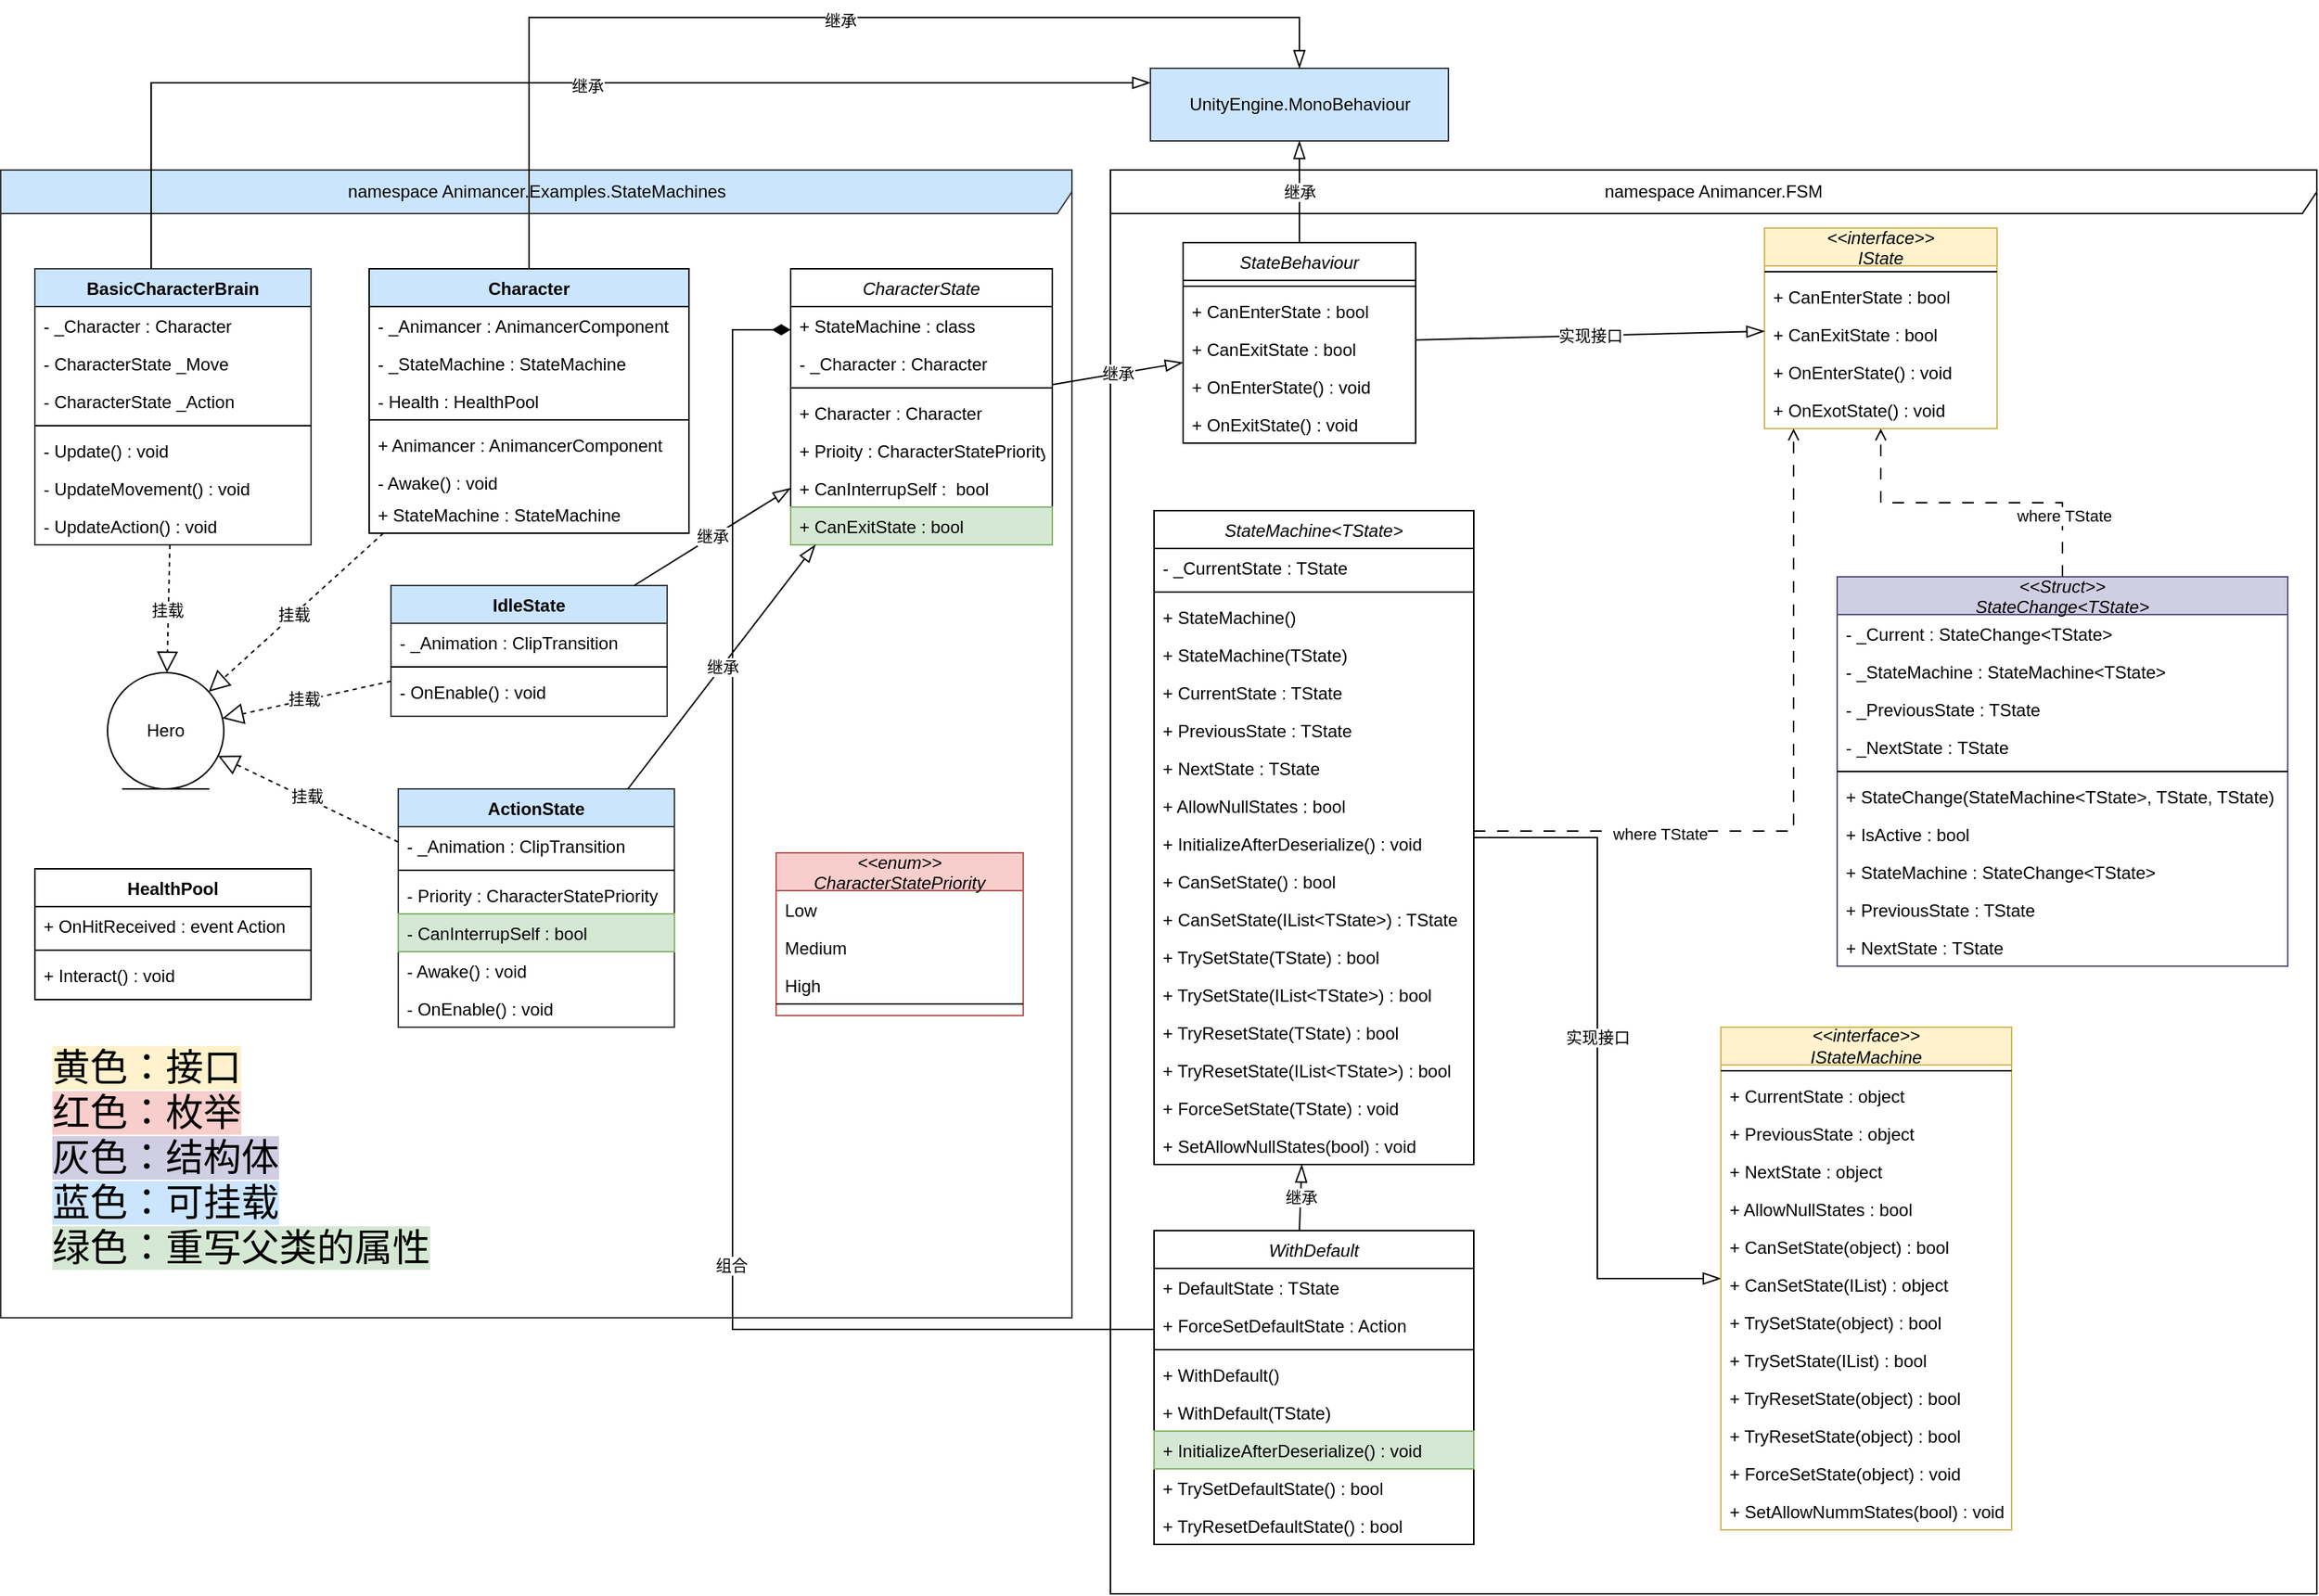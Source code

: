 <mxfile version="24.6.4" type="device">
  <diagram id="C5RBs43oDa-KdzZeNtuy" name="Page-1">
    <mxGraphModel dx="3645" dy="3005" grid="1" gridSize="10" guides="1" tooltips="1" connect="1" arrows="1" fold="1" page="1" pageScale="1" pageWidth="827" pageHeight="1169" math="0" shadow="0">
      <root>
        <mxCell id="WIyWlLk6GJQsqaUBKTNV-0" />
        <mxCell id="WIyWlLk6GJQsqaUBKTNV-1" parent="WIyWlLk6GJQsqaUBKTNV-0" />
        <mxCell id="zkfFHV4jXpPFQw0GAbJ--0" value="StateBehaviour" style="swimlane;fontStyle=2;align=center;verticalAlign=top;childLayout=stackLayout;horizontal=1;startSize=26;horizontalStack=0;resizeParent=1;resizeLast=0;collapsible=1;marginBottom=0;rounded=0;shadow=0;strokeWidth=1;" parent="WIyWlLk6GJQsqaUBKTNV-1" vertex="1">
          <mxGeometry x="60" y="-50" width="160" height="138" as="geometry">
            <mxRectangle x="220" y="120" width="160" height="26" as="alternateBounds" />
          </mxGeometry>
        </mxCell>
        <mxCell id="zkfFHV4jXpPFQw0GAbJ--4" value="" style="line;html=1;strokeWidth=1;align=left;verticalAlign=middle;spacingTop=-1;spacingLeft=3;spacingRight=3;rotatable=0;labelPosition=right;points=[];portConstraint=eastwest;" parent="zkfFHV4jXpPFQw0GAbJ--0" vertex="1">
          <mxGeometry y="26" width="160" height="8" as="geometry" />
        </mxCell>
        <mxCell id="zkfFHV4jXpPFQw0GAbJ--1" value="+ CanEnterState : bool" style="text;align=left;verticalAlign=top;spacingLeft=4;spacingRight=4;overflow=hidden;rotatable=0;points=[[0,0.5],[1,0.5]];portConstraint=eastwest;" parent="zkfFHV4jXpPFQw0GAbJ--0" vertex="1">
          <mxGeometry y="34" width="160" height="26" as="geometry" />
        </mxCell>
        <mxCell id="zkfFHV4jXpPFQw0GAbJ--2" value="+ CanExitState : bool" style="text;align=left;verticalAlign=top;spacingLeft=4;spacingRight=4;overflow=hidden;rotatable=0;points=[[0,0.5],[1,0.5]];portConstraint=eastwest;rounded=0;shadow=0;html=0;" parent="zkfFHV4jXpPFQw0GAbJ--0" vertex="1">
          <mxGeometry y="60" width="160" height="26" as="geometry" />
        </mxCell>
        <mxCell id="zkfFHV4jXpPFQw0GAbJ--5" value="+ OnEnterState() : void" style="text;align=left;verticalAlign=top;spacingLeft=4;spacingRight=4;overflow=hidden;rotatable=0;points=[[0,0.5],[1,0.5]];portConstraint=eastwest;" parent="zkfFHV4jXpPFQw0GAbJ--0" vertex="1">
          <mxGeometry y="86" width="160" height="26" as="geometry" />
        </mxCell>
        <mxCell id="s2X0ivsL2svDnWsdEjcb-72" value="+ OnExitState() : void" style="text;align=left;verticalAlign=top;spacingLeft=4;spacingRight=4;overflow=hidden;rotatable=0;points=[[0,0.5],[1,0.5]];portConstraint=eastwest;" parent="zkfFHV4jXpPFQw0GAbJ--0" vertex="1">
          <mxGeometry y="112" width="160" height="26" as="geometry" />
        </mxCell>
        <mxCell id="s2X0ivsL2svDnWsdEjcb-19" value="UnityEngine.&lt;span style=&quot;background-color: initial;&quot;&gt;MonoBehaviour&lt;/span&gt;" style="html=1;whiteSpace=wrap;fillColor=#cce5ff;strokeColor=#36393d;" parent="WIyWlLk6GJQsqaUBKTNV-1" vertex="1">
          <mxGeometry x="37.5" y="-170" width="205" height="50" as="geometry" />
        </mxCell>
        <mxCell id="s2X0ivsL2svDnWsdEjcb-48" value="&lt;&lt;interface&gt;&gt;&#xa;IState" style="swimlane;fontStyle=2;align=center;verticalAlign=middle;childLayout=stackLayout;horizontal=1;startSize=26;horizontalStack=0;resizeParent=1;resizeLast=0;collapsible=1;marginBottom=0;rounded=0;shadow=0;strokeWidth=1;fillColor=#fff2cc;strokeColor=#d6b656;fontSize=12;" parent="WIyWlLk6GJQsqaUBKTNV-1" vertex="1">
          <mxGeometry x="460" y="-60" width="160" height="138" as="geometry">
            <mxRectangle x="220" y="120" width="160" height="26" as="alternateBounds" />
          </mxGeometry>
        </mxCell>
        <mxCell id="s2X0ivsL2svDnWsdEjcb-52" value="" style="line;html=1;strokeWidth=1;align=left;verticalAlign=middle;spacingTop=-1;spacingLeft=3;spacingRight=3;rotatable=0;labelPosition=right;points=[];portConstraint=eastwest;" parent="s2X0ivsL2svDnWsdEjcb-48" vertex="1">
          <mxGeometry y="26" width="160" height="8" as="geometry" />
        </mxCell>
        <mxCell id="s2X0ivsL2svDnWsdEjcb-49" value="+ CanEnterState : bool" style="text;align=left;verticalAlign=top;spacingLeft=4;spacingRight=4;overflow=hidden;rotatable=0;points=[[0,0.5],[1,0.5]];portConstraint=eastwest;" parent="s2X0ivsL2svDnWsdEjcb-48" vertex="1">
          <mxGeometry y="34" width="160" height="26" as="geometry" />
        </mxCell>
        <mxCell id="s2X0ivsL2svDnWsdEjcb-50" value="+ CanExitState : bool" style="text;align=left;verticalAlign=top;spacingLeft=4;spacingRight=4;overflow=hidden;rotatable=0;points=[[0,0.5],[1,0.5]];portConstraint=eastwest;rounded=0;shadow=0;html=0;" parent="s2X0ivsL2svDnWsdEjcb-48" vertex="1">
          <mxGeometry y="60" width="160" height="26" as="geometry" />
        </mxCell>
        <mxCell id="s2X0ivsL2svDnWsdEjcb-53" value="+ OnEnterState() : void" style="text;align=left;verticalAlign=top;spacingLeft=4;spacingRight=4;overflow=hidden;rotatable=0;points=[[0,0.5],[1,0.5]];portConstraint=eastwest;" parent="s2X0ivsL2svDnWsdEjcb-48" vertex="1">
          <mxGeometry y="86" width="160" height="26" as="geometry" />
        </mxCell>
        <mxCell id="s2X0ivsL2svDnWsdEjcb-54" value="+ OnExotState() : void" style="text;align=left;verticalAlign=top;spacingLeft=4;spacingRight=4;overflow=hidden;rotatable=0;points=[[0,0.5],[1,0.5]];portConstraint=eastwest;" parent="s2X0ivsL2svDnWsdEjcb-48" vertex="1">
          <mxGeometry y="112" width="160" height="26" as="geometry" />
        </mxCell>
        <mxCell id="s2X0ivsL2svDnWsdEjcb-55" value="CharacterState" style="swimlane;fontStyle=2;align=center;verticalAlign=top;childLayout=stackLayout;horizontal=1;startSize=26;horizontalStack=0;resizeParent=1;resizeLast=0;collapsible=1;marginBottom=0;rounded=0;shadow=0;strokeWidth=1;" parent="WIyWlLk6GJQsqaUBKTNV-1" vertex="1">
          <mxGeometry x="-210" y="-32" width="180" height="190" as="geometry">
            <mxRectangle x="220" y="120" width="160" height="26" as="alternateBounds" />
          </mxGeometry>
        </mxCell>
        <mxCell id="s2X0ivsL2svDnWsdEjcb-56" value="+ StateMachine : class" style="text;align=left;verticalAlign=top;spacingLeft=4;spacingRight=4;overflow=hidden;rotatable=0;points=[[0,0.5],[1,0.5]];portConstraint=eastwest;" parent="s2X0ivsL2svDnWsdEjcb-55" vertex="1">
          <mxGeometry y="26" width="180" height="26" as="geometry" />
        </mxCell>
        <mxCell id="s2X0ivsL2svDnWsdEjcb-57" value="- _Character : Character" style="text;align=left;verticalAlign=top;spacingLeft=4;spacingRight=4;overflow=hidden;rotatable=0;points=[[0,0.5],[1,0.5]];portConstraint=eastwest;rounded=0;shadow=0;html=0;" parent="s2X0ivsL2svDnWsdEjcb-55" vertex="1">
          <mxGeometry y="52" width="180" height="26" as="geometry" />
        </mxCell>
        <mxCell id="s2X0ivsL2svDnWsdEjcb-58" value="" style="line;html=1;strokeWidth=1;align=left;verticalAlign=middle;spacingTop=-1;spacingLeft=3;spacingRight=3;rotatable=0;labelPosition=right;points=[];portConstraint=eastwest;" parent="s2X0ivsL2svDnWsdEjcb-55" vertex="1">
          <mxGeometry y="78" width="180" height="8" as="geometry" />
        </mxCell>
        <mxCell id="s2X0ivsL2svDnWsdEjcb-254" value="+ Character : Character" style="text;align=left;verticalAlign=top;spacingLeft=4;spacingRight=4;overflow=hidden;rotatable=0;points=[[0,0.5],[1,0.5]];portConstraint=eastwest;rounded=0;shadow=0;html=0;" parent="s2X0ivsL2svDnWsdEjcb-55" vertex="1">
          <mxGeometry y="86" width="180" height="26" as="geometry" />
        </mxCell>
        <mxCell id="s2X0ivsL2svDnWsdEjcb-80" value="+ Prioity : CharacterStatePriority" style="text;align=left;verticalAlign=top;spacingLeft=4;spacingRight=4;overflow=hidden;rotatable=0;points=[[0,0.5],[1,0.5]];portConstraint=eastwest;rounded=0;shadow=0;html=0;" parent="s2X0ivsL2svDnWsdEjcb-55" vertex="1">
          <mxGeometry y="112" width="180" height="26" as="geometry" />
        </mxCell>
        <mxCell id="s2X0ivsL2svDnWsdEjcb-81" value="+ CanInterrupSelf :  bool" style="text;align=left;verticalAlign=top;spacingLeft=4;spacingRight=4;overflow=hidden;rotatable=0;points=[[0,0.5],[1,0.5]];portConstraint=eastwest;rounded=0;shadow=0;html=0;" parent="s2X0ivsL2svDnWsdEjcb-55" vertex="1">
          <mxGeometry y="138" width="180" height="26" as="geometry" />
        </mxCell>
        <mxCell id="s2X0ivsL2svDnWsdEjcb-59" value="+ CanExitState : bool" style="text;align=left;verticalAlign=top;spacingLeft=4;spacingRight=4;overflow=hidden;rotatable=0;points=[[0,0.5],[1,0.5]];portConstraint=eastwest;fillColor=#d5e8d4;strokeColor=#82b366;" parent="s2X0ivsL2svDnWsdEjcb-55" vertex="1">
          <mxGeometry y="164" width="180" height="26" as="geometry" />
        </mxCell>
        <mxCell id="s2X0ivsL2svDnWsdEjcb-144" style="edgeStyle=orthogonalEdgeStyle;rounded=0;orthogonalLoop=1;jettySize=auto;html=1;endArrow=diamondThin;endFill=1;endSize=10;" parent="WIyWlLk6GJQsqaUBKTNV-1" source="s2X0ivsL2svDnWsdEjcb-192" target="s2X0ivsL2svDnWsdEjcb-56" edge="1">
          <mxGeometry relative="1" as="geometry">
            <mxPoint x="-230.0" y="200" as="sourcePoint" />
            <Array as="points">
              <mxPoint x="-250" y="698" />
              <mxPoint x="-250" y="10" />
            </Array>
          </mxGeometry>
        </mxCell>
        <mxCell id="s2X0ivsL2svDnWsdEjcb-145" value="组合" style="edgeLabel;html=1;align=center;verticalAlign=middle;resizable=0;points=[];" parent="s2X0ivsL2svDnWsdEjcb-144" vertex="1" connectable="0">
          <mxGeometry x="-0.344" y="1" relative="1" as="geometry">
            <mxPoint as="offset" />
          </mxGeometry>
        </mxCell>
        <mxCell id="s2X0ivsL2svDnWsdEjcb-71" value="namespace Animancer.FSM" style="shape=umlFrame;whiteSpace=wrap;html=1;pointerEvents=0;width=830;height=30;movable=1;resizable=1;rotatable=1;deletable=1;editable=1;locked=0;connectable=1;" parent="WIyWlLk6GJQsqaUBKTNV-1" vertex="1">
          <mxGeometry x="10" y="-100" width="830" height="980" as="geometry" />
        </mxCell>
        <mxCell id="s2X0ivsL2svDnWsdEjcb-82" value="&lt;&lt;enum&gt;&gt;&#xa;CharacterStatePriority" style="swimlane;fontStyle=2;align=center;verticalAlign=middle;childLayout=stackLayout;horizontal=1;startSize=26;horizontalStack=0;resizeParent=1;resizeLast=0;collapsible=1;marginBottom=0;rounded=0;shadow=0;strokeWidth=1;fillColor=#f8cecc;strokeColor=#b85450;" parent="WIyWlLk6GJQsqaUBKTNV-1" vertex="1">
          <mxGeometry x="-220" y="370" width="170" height="112" as="geometry">
            <mxRectangle x="220" y="120" width="160" height="26" as="alternateBounds" />
          </mxGeometry>
        </mxCell>
        <mxCell id="s2X0ivsL2svDnWsdEjcb-83" value="Low" style="text;align=left;verticalAlign=top;spacingLeft=4;spacingRight=4;overflow=hidden;rotatable=0;points=[[0,0.5],[1,0.5]];portConstraint=eastwest;" parent="s2X0ivsL2svDnWsdEjcb-82" vertex="1">
          <mxGeometry y="26" width="170" height="26" as="geometry" />
        </mxCell>
        <mxCell id="s2X0ivsL2svDnWsdEjcb-84" value="Medium" style="text;align=left;verticalAlign=top;spacingLeft=4;spacingRight=4;overflow=hidden;rotatable=0;points=[[0,0.5],[1,0.5]];portConstraint=eastwest;rounded=0;shadow=0;html=0;" parent="s2X0ivsL2svDnWsdEjcb-82" vertex="1">
          <mxGeometry y="52" width="170" height="26" as="geometry" />
        </mxCell>
        <mxCell id="s2X0ivsL2svDnWsdEjcb-89" value="High" style="text;align=left;verticalAlign=top;spacingLeft=4;spacingRight=4;overflow=hidden;rotatable=0;points=[[0,0.5],[1,0.5]];portConstraint=eastwest;rounded=0;shadow=0;html=0;" parent="s2X0ivsL2svDnWsdEjcb-82" vertex="1">
          <mxGeometry y="78" width="170" height="22" as="geometry" />
        </mxCell>
        <mxCell id="s2X0ivsL2svDnWsdEjcb-85" value="" style="line;html=1;strokeWidth=1;align=left;verticalAlign=middle;spacingTop=-1;spacingLeft=3;spacingRight=3;rotatable=0;labelPosition=right;points=[];portConstraint=eastwest;" parent="s2X0ivsL2svDnWsdEjcb-82" vertex="1">
          <mxGeometry y="100" width="170" height="8" as="geometry" />
        </mxCell>
        <mxCell id="s2X0ivsL2svDnWsdEjcb-88" value="namespace Animancer.Examples.StateMachines" style="shape=umlFrame;whiteSpace=wrap;html=1;pointerEvents=0;width=737;height=30;fillColor=#cce5ff;strokeColor=#36393d;" parent="WIyWlLk6GJQsqaUBKTNV-1" vertex="1">
          <mxGeometry x="-753.5" y="-100" width="737" height="790" as="geometry" />
        </mxCell>
        <mxCell id="s2X0ivsL2svDnWsdEjcb-139" style="edgeStyle=orthogonalEdgeStyle;rounded=0;orthogonalLoop=1;jettySize=auto;html=1;endArrow=blockThin;endFill=0;endSize=10;" parent="WIyWlLk6GJQsqaUBKTNV-1" source="s2X0ivsL2svDnWsdEjcb-98" target="s2X0ivsL2svDnWsdEjcb-133" edge="1">
          <mxGeometry relative="1" as="geometry" />
        </mxCell>
        <mxCell id="s2X0ivsL2svDnWsdEjcb-158" value="实现接口" style="edgeLabel;html=1;align=center;verticalAlign=middle;resizable=0;points=[];" parent="s2X0ivsL2svDnWsdEjcb-139" vertex="1" connectable="0">
          <mxGeometry x="-0.062" relative="1" as="geometry">
            <mxPoint as="offset" />
          </mxGeometry>
        </mxCell>
        <mxCell id="s2X0ivsL2svDnWsdEjcb-140" style="edgeStyle=orthogonalEdgeStyle;rounded=0;orthogonalLoop=1;jettySize=auto;html=1;endArrow=open;endFill=0;dashed=1;dashPattern=8 8;" parent="WIyWlLk6GJQsqaUBKTNV-1" source="s2X0ivsL2svDnWsdEjcb-98" target="s2X0ivsL2svDnWsdEjcb-48" edge="1">
          <mxGeometry relative="1" as="geometry">
            <Array as="points">
              <mxPoint x="480" y="355" />
            </Array>
          </mxGeometry>
        </mxCell>
        <mxCell id="s2X0ivsL2svDnWsdEjcb-279" value="where TState" style="edgeLabel;html=1;align=center;verticalAlign=middle;resizable=0;points=[];" parent="s2X0ivsL2svDnWsdEjcb-140" vertex="1" connectable="0">
          <mxGeometry x="-0.485" y="-2" relative="1" as="geometry">
            <mxPoint as="offset" />
          </mxGeometry>
        </mxCell>
        <mxCell id="s2X0ivsL2svDnWsdEjcb-98" value="StateMachine&lt;TState&gt;" style="swimlane;fontStyle=2;align=center;verticalAlign=top;childLayout=stackLayout;horizontal=1;startSize=26;horizontalStack=0;resizeParent=1;resizeLast=0;collapsible=1;marginBottom=0;rounded=0;shadow=0;strokeWidth=1;" parent="WIyWlLk6GJQsqaUBKTNV-1" vertex="1">
          <mxGeometry x="40" y="134.5" width="220" height="450" as="geometry">
            <mxRectangle x="220" y="120" width="160" height="26" as="alternateBounds" />
          </mxGeometry>
        </mxCell>
        <mxCell id="s2X0ivsL2svDnWsdEjcb-99" value="- _CurrentState : TState" style="text;align=left;verticalAlign=top;spacingLeft=4;spacingRight=4;overflow=hidden;rotatable=0;points=[[0,0.5],[1,0.5]];portConstraint=eastwest;" parent="s2X0ivsL2svDnWsdEjcb-98" vertex="1">
          <mxGeometry y="26" width="220" height="26" as="geometry" />
        </mxCell>
        <mxCell id="s2X0ivsL2svDnWsdEjcb-101" value="" style="line;html=1;strokeWidth=1;align=left;verticalAlign=middle;spacingTop=-1;spacingLeft=3;spacingRight=3;rotatable=0;labelPosition=right;points=[];portConstraint=eastwest;" parent="s2X0ivsL2svDnWsdEjcb-98" vertex="1">
          <mxGeometry y="52" width="220" height="8" as="geometry" />
        </mxCell>
        <mxCell id="s2X0ivsL2svDnWsdEjcb-260" value="+ StateMachine()" style="text;align=left;verticalAlign=top;spacingLeft=4;spacingRight=4;overflow=hidden;rotatable=0;points=[[0,0.5],[1,0.5]];portConstraint=eastwest;" parent="s2X0ivsL2svDnWsdEjcb-98" vertex="1">
          <mxGeometry y="60" width="220" height="26" as="geometry" />
        </mxCell>
        <mxCell id="s2X0ivsL2svDnWsdEjcb-261" value="+ StateMachine(TState)" style="text;align=left;verticalAlign=top;spacingLeft=4;spacingRight=4;overflow=hidden;rotatable=0;points=[[0,0.5],[1,0.5]];portConstraint=eastwest;" parent="s2X0ivsL2svDnWsdEjcb-98" vertex="1">
          <mxGeometry y="86" width="220" height="26" as="geometry" />
        </mxCell>
        <mxCell id="s2X0ivsL2svDnWsdEjcb-258" value="+ CurrentState : TState" style="text;align=left;verticalAlign=top;spacingLeft=4;spacingRight=4;overflow=hidden;rotatable=0;points=[[0,0.5],[1,0.5]];portConstraint=eastwest;" parent="s2X0ivsL2svDnWsdEjcb-98" vertex="1">
          <mxGeometry y="112" width="220" height="26" as="geometry" />
        </mxCell>
        <mxCell id="s2X0ivsL2svDnWsdEjcb-259" value="+ PreviousState : TState" style="text;align=left;verticalAlign=top;spacingLeft=4;spacingRight=4;overflow=hidden;rotatable=0;points=[[0,0.5],[1,0.5]];portConstraint=eastwest;rounded=0;shadow=0;html=0;" parent="s2X0ivsL2svDnWsdEjcb-98" vertex="1">
          <mxGeometry y="138" width="220" height="26" as="geometry" />
        </mxCell>
        <mxCell id="s2X0ivsL2svDnWsdEjcb-102" value="+ NextState : TState" style="text;align=left;verticalAlign=top;spacingLeft=4;spacingRight=4;overflow=hidden;rotatable=0;points=[[0,0.5],[1,0.5]];portConstraint=eastwest;" parent="s2X0ivsL2svDnWsdEjcb-98" vertex="1">
          <mxGeometry y="164" width="220" height="26" as="geometry" />
        </mxCell>
        <mxCell id="s2X0ivsL2svDnWsdEjcb-128" value="+ AllowNullStates : bool" style="text;align=left;verticalAlign=top;spacingLeft=4;spacingRight=4;overflow=hidden;rotatable=0;points=[[0,0.5],[1,0.5]];portConstraint=eastwest;" parent="s2X0ivsL2svDnWsdEjcb-98" vertex="1">
          <mxGeometry y="190" width="220" height="26" as="geometry" />
        </mxCell>
        <mxCell id="s2X0ivsL2svDnWsdEjcb-110" value="+ InitializeAfterDeserialize() : void" style="text;align=left;verticalAlign=top;spacingLeft=4;spacingRight=4;overflow=hidden;rotatable=0;points=[[0,0.5],[1,0.5]];portConstraint=eastwest;rounded=0;shadow=0;html=0;" parent="s2X0ivsL2svDnWsdEjcb-98" vertex="1">
          <mxGeometry y="216" width="220" height="26" as="geometry" />
        </mxCell>
        <mxCell id="s2X0ivsL2svDnWsdEjcb-111" value="+ CanSetState() : bool" style="text;align=left;verticalAlign=top;spacingLeft=4;spacingRight=4;overflow=hidden;rotatable=0;points=[[0,0.5],[1,0.5]];portConstraint=eastwest;rounded=0;shadow=0;html=0;" parent="s2X0ivsL2svDnWsdEjcb-98" vertex="1">
          <mxGeometry y="242" width="220" height="26" as="geometry" />
        </mxCell>
        <mxCell id="s2X0ivsL2svDnWsdEjcb-112" value="+ CanSetState(IList&lt;TState&gt;) : TState" style="text;align=left;verticalAlign=top;spacingLeft=4;spacingRight=4;overflow=hidden;rotatable=0;points=[[0,0.5],[1,0.5]];portConstraint=eastwest;rounded=0;shadow=0;html=0;" parent="s2X0ivsL2svDnWsdEjcb-98" vertex="1">
          <mxGeometry y="268" width="220" height="26" as="geometry" />
        </mxCell>
        <mxCell id="s2X0ivsL2svDnWsdEjcb-113" value="+ TrySetState(TState) : bool" style="text;align=left;verticalAlign=top;spacingLeft=4;spacingRight=4;overflow=hidden;rotatable=0;points=[[0,0.5],[1,0.5]];portConstraint=eastwest;rounded=0;shadow=0;html=0;" parent="s2X0ivsL2svDnWsdEjcb-98" vertex="1">
          <mxGeometry y="294" width="220" height="26" as="geometry" />
        </mxCell>
        <mxCell id="s2X0ivsL2svDnWsdEjcb-114" value="+ TrySetState(IList&lt;TState&gt;) : bool" style="text;align=left;verticalAlign=top;spacingLeft=4;spacingRight=4;overflow=hidden;rotatable=0;points=[[0,0.5],[1,0.5]];portConstraint=eastwest;rounded=0;shadow=0;html=0;" parent="s2X0ivsL2svDnWsdEjcb-98" vertex="1">
          <mxGeometry y="320" width="220" height="26" as="geometry" />
        </mxCell>
        <mxCell id="s2X0ivsL2svDnWsdEjcb-126" value="+ TryResetState(TState) : bool" style="text;align=left;verticalAlign=top;spacingLeft=4;spacingRight=4;overflow=hidden;rotatable=0;points=[[0,0.5],[1,0.5]];portConstraint=eastwest;rounded=0;shadow=0;html=0;" parent="s2X0ivsL2svDnWsdEjcb-98" vertex="1">
          <mxGeometry y="346" width="220" height="26" as="geometry" />
        </mxCell>
        <mxCell id="s2X0ivsL2svDnWsdEjcb-125" value="+ TryResetState(IList&lt;TState&gt;) : bool" style="text;align=left;verticalAlign=top;spacingLeft=4;spacingRight=4;overflow=hidden;rotatable=0;points=[[0,0.5],[1,0.5]];portConstraint=eastwest;rounded=0;shadow=0;html=0;" parent="s2X0ivsL2svDnWsdEjcb-98" vertex="1">
          <mxGeometry y="372" width="220" height="26" as="geometry" />
        </mxCell>
        <mxCell id="s2X0ivsL2svDnWsdEjcb-127" value="+ ForceSetState(TState) : void" style="text;align=left;verticalAlign=top;spacingLeft=4;spacingRight=4;overflow=hidden;rotatable=0;points=[[0,0.5],[1,0.5]];portConstraint=eastwest;rounded=0;shadow=0;html=0;" parent="s2X0ivsL2svDnWsdEjcb-98" vertex="1">
          <mxGeometry y="398" width="220" height="26" as="geometry" />
        </mxCell>
        <mxCell id="s2X0ivsL2svDnWsdEjcb-129" value="+ SetAllowNullStates(bool) : void" style="text;align=left;verticalAlign=top;spacingLeft=4;spacingRight=4;overflow=hidden;rotatable=0;points=[[0,0.5],[1,0.5]];portConstraint=eastwest;" parent="s2X0ivsL2svDnWsdEjcb-98" vertex="1">
          <mxGeometry y="424" width="220" height="26" as="geometry" />
        </mxCell>
        <mxCell id="s2X0ivsL2svDnWsdEjcb-163" style="edgeStyle=orthogonalEdgeStyle;rounded=0;orthogonalLoop=1;jettySize=auto;html=1;endArrow=open;endFill=0;dashed=1;dashPattern=8 8;" parent="WIyWlLk6GJQsqaUBKTNV-1" source="s2X0ivsL2svDnWsdEjcb-104" target="s2X0ivsL2svDnWsdEjcb-48" edge="1">
          <mxGeometry relative="1" as="geometry" />
        </mxCell>
        <mxCell id="s2X0ivsL2svDnWsdEjcb-164" value="where TState" style="edgeLabel;html=1;align=center;verticalAlign=middle;resizable=0;points=[];" parent="s2X0ivsL2svDnWsdEjcb-163" vertex="1" connectable="0">
          <mxGeometry x="-0.631" y="-1" relative="1" as="geometry">
            <mxPoint as="offset" />
          </mxGeometry>
        </mxCell>
        <mxCell id="s2X0ivsL2svDnWsdEjcb-104" value="&lt;&lt;Struct&gt;&gt;&#xa;StateChange&lt;TState&gt;" style="swimlane;fontStyle=2;align=center;verticalAlign=middle;childLayout=stackLayout;horizontal=1;startSize=26;horizontalStack=0;resizeParent=1;resizeLast=0;collapsible=1;marginBottom=0;rounded=0;shadow=0;strokeWidth=1;fillColor=#d0cee2;strokeColor=#56517e;" parent="WIyWlLk6GJQsqaUBKTNV-1" vertex="1">
          <mxGeometry x="510" y="180" width="310" height="268" as="geometry">
            <mxRectangle x="220" y="120" width="160" height="26" as="alternateBounds" />
          </mxGeometry>
        </mxCell>
        <mxCell id="s2X0ivsL2svDnWsdEjcb-105" value="- _Current : StateChange&lt;TState&gt;" style="text;align=left;verticalAlign=top;spacingLeft=4;spacingRight=4;overflow=hidden;rotatable=0;points=[[0,0.5],[1,0.5]];portConstraint=eastwest;" parent="s2X0ivsL2svDnWsdEjcb-104" vertex="1">
          <mxGeometry y="26" width="310" height="26" as="geometry" />
        </mxCell>
        <mxCell id="s2X0ivsL2svDnWsdEjcb-106" value="- _StateMachine : StateMachine&lt;TState&gt;" style="text;align=left;verticalAlign=top;spacingLeft=4;spacingRight=4;overflow=hidden;rotatable=0;points=[[0,0.5],[1,0.5]];portConstraint=eastwest;rounded=0;shadow=0;html=0;" parent="s2X0ivsL2svDnWsdEjcb-104" vertex="1">
          <mxGeometry y="52" width="310" height="26" as="geometry" />
        </mxCell>
        <mxCell id="s2X0ivsL2svDnWsdEjcb-108" value="- _PreviousState : TState" style="text;align=left;verticalAlign=top;spacingLeft=4;spacingRight=4;overflow=hidden;rotatable=0;points=[[0,0.5],[1,0.5]];portConstraint=eastwest;" parent="s2X0ivsL2svDnWsdEjcb-104" vertex="1">
          <mxGeometry y="78" width="310" height="26" as="geometry" />
        </mxCell>
        <mxCell id="s2X0ivsL2svDnWsdEjcb-165" value="- _NextState : TState" style="text;align=left;verticalAlign=top;spacingLeft=4;spacingRight=4;overflow=hidden;rotatable=0;points=[[0,0.5],[1,0.5]];portConstraint=eastwest;" parent="s2X0ivsL2svDnWsdEjcb-104" vertex="1">
          <mxGeometry y="104" width="310" height="26" as="geometry" />
        </mxCell>
        <mxCell id="s2X0ivsL2svDnWsdEjcb-107" value="" style="line;html=1;strokeWidth=1;align=left;verticalAlign=middle;spacingTop=-1;spacingLeft=3;spacingRight=3;rotatable=0;labelPosition=right;points=[];portConstraint=eastwest;" parent="s2X0ivsL2svDnWsdEjcb-104" vertex="1">
          <mxGeometry y="130" width="310" height="8" as="geometry" />
        </mxCell>
        <mxCell id="s2X0ivsL2svDnWsdEjcb-166" value="+ StateChange(StateMachine&lt;TState&gt;, TState, TState)" style="text;align=left;verticalAlign=top;spacingLeft=4;spacingRight=4;overflow=hidden;rotatable=0;points=[[0,0.5],[1,0.5]];portConstraint=eastwest;fontStyle=0" parent="s2X0ivsL2svDnWsdEjcb-104" vertex="1">
          <mxGeometry y="138" width="310" height="26" as="geometry" />
        </mxCell>
        <mxCell id="s2X0ivsL2svDnWsdEjcb-109" value="+ IsActive : bool" style="text;align=left;verticalAlign=top;spacingLeft=4;spacingRight=4;overflow=hidden;rotatable=0;points=[[0,0.5],[1,0.5]];portConstraint=eastwest;" parent="s2X0ivsL2svDnWsdEjcb-104" vertex="1">
          <mxGeometry y="164" width="310" height="26" as="geometry" />
        </mxCell>
        <mxCell id="s2X0ivsL2svDnWsdEjcb-255" value="+ StateMachine : StateChange&lt;TState&gt;" style="text;align=left;verticalAlign=top;spacingLeft=4;spacingRight=4;overflow=hidden;rotatable=0;points=[[0,0.5],[1,0.5]];portConstraint=eastwest;" parent="s2X0ivsL2svDnWsdEjcb-104" vertex="1">
          <mxGeometry y="190" width="310" height="26" as="geometry" />
        </mxCell>
        <mxCell id="s2X0ivsL2svDnWsdEjcb-256" value="+ PreviousState : TState" style="text;align=left;verticalAlign=top;spacingLeft=4;spacingRight=4;overflow=hidden;rotatable=0;points=[[0,0.5],[1,0.5]];portConstraint=eastwest;" parent="s2X0ivsL2svDnWsdEjcb-104" vertex="1">
          <mxGeometry y="216" width="310" height="26" as="geometry" />
        </mxCell>
        <mxCell id="s2X0ivsL2svDnWsdEjcb-257" value="+ NextState : TState" style="text;align=left;verticalAlign=top;spacingLeft=4;spacingRight=4;overflow=hidden;rotatable=0;points=[[0,0.5],[1,0.5]];portConstraint=eastwest;" parent="s2X0ivsL2svDnWsdEjcb-104" vertex="1">
          <mxGeometry y="242" width="310" height="26" as="geometry" />
        </mxCell>
        <mxCell id="s2X0ivsL2svDnWsdEjcb-133" value="&lt;&lt;interface&gt;&gt;&#xa;IStateMachine" style="swimlane;fontStyle=2;align=center;verticalAlign=middle;childLayout=stackLayout;horizontal=1;startSize=26;horizontalStack=0;resizeParent=1;resizeLast=0;collapsible=1;marginBottom=0;rounded=0;shadow=0;strokeWidth=1;spacingTop=0;whiteSpace=wrap;fillColor=#fff2cc;strokeColor=#d6b656;" parent="WIyWlLk6GJQsqaUBKTNV-1" vertex="1">
          <mxGeometry x="430" y="490" width="200" height="346" as="geometry">
            <mxRectangle x="220" y="120" width="160" height="26" as="alternateBounds" />
          </mxGeometry>
        </mxCell>
        <mxCell id="s2X0ivsL2svDnWsdEjcb-136" value="" style="line;html=1;strokeWidth=1;align=left;verticalAlign=middle;spacingTop=-1;spacingLeft=3;spacingRight=3;rotatable=0;labelPosition=right;points=[];portConstraint=eastwest;" parent="s2X0ivsL2svDnWsdEjcb-133" vertex="1">
          <mxGeometry y="26" width="200" height="8" as="geometry" />
        </mxCell>
        <mxCell id="s2X0ivsL2svDnWsdEjcb-134" value="+ CurrentState : object" style="text;align=left;verticalAlign=top;spacingLeft=4;spacingRight=4;overflow=hidden;rotatable=0;points=[[0,0.5],[1,0.5]];portConstraint=eastwest;" parent="s2X0ivsL2svDnWsdEjcb-133" vertex="1">
          <mxGeometry y="34" width="200" height="26" as="geometry" />
        </mxCell>
        <mxCell id="s2X0ivsL2svDnWsdEjcb-135" value="+ PreviousState : object" style="text;align=left;verticalAlign=top;spacingLeft=4;spacingRight=4;overflow=hidden;rotatable=0;points=[[0,0.5],[1,0.5]];portConstraint=eastwest;rounded=0;shadow=0;html=0;" parent="s2X0ivsL2svDnWsdEjcb-133" vertex="1">
          <mxGeometry y="60" width="200" height="26" as="geometry" />
        </mxCell>
        <mxCell id="s2X0ivsL2svDnWsdEjcb-153" value="+ NextState : object" style="text;align=left;verticalAlign=top;spacingLeft=4;spacingRight=4;overflow=hidden;rotatable=0;points=[[0,0.5],[1,0.5]];portConstraint=eastwest;rounded=0;shadow=0;html=0;" parent="s2X0ivsL2svDnWsdEjcb-133" vertex="1">
          <mxGeometry y="86" width="200" height="26" as="geometry" />
        </mxCell>
        <mxCell id="s2X0ivsL2svDnWsdEjcb-162" value="+ AllowNullStates : bool" style="text;align=left;verticalAlign=top;spacingLeft=4;spacingRight=4;overflow=hidden;rotatable=0;points=[[0,0.5],[1,0.5]];portConstraint=eastwest;" parent="s2X0ivsL2svDnWsdEjcb-133" vertex="1">
          <mxGeometry y="112" width="200" height="26" as="geometry" />
        </mxCell>
        <mxCell id="s2X0ivsL2svDnWsdEjcb-137" value="+ CanSetState(object) : bool" style="text;align=left;verticalAlign=top;spacingLeft=4;spacingRight=4;overflow=hidden;rotatable=0;points=[[0,0.5],[1,0.5]];portConstraint=eastwest;" parent="s2X0ivsL2svDnWsdEjcb-133" vertex="1">
          <mxGeometry y="138" width="200" height="26" as="geometry" />
        </mxCell>
        <mxCell id="s2X0ivsL2svDnWsdEjcb-138" value="+ CanSetState(IList) : object" style="text;align=left;verticalAlign=top;spacingLeft=4;spacingRight=4;overflow=hidden;rotatable=0;points=[[0,0.5],[1,0.5]];portConstraint=eastwest;" parent="s2X0ivsL2svDnWsdEjcb-133" vertex="1">
          <mxGeometry y="164" width="200" height="26" as="geometry" />
        </mxCell>
        <mxCell id="s2X0ivsL2svDnWsdEjcb-154" value="+ TrySetState(object) : bool" style="text;align=left;verticalAlign=top;spacingLeft=4;spacingRight=4;overflow=hidden;rotatable=0;points=[[0,0.5],[1,0.5]];portConstraint=eastwest;" parent="s2X0ivsL2svDnWsdEjcb-133" vertex="1">
          <mxGeometry y="190" width="200" height="26" as="geometry" />
        </mxCell>
        <mxCell id="s2X0ivsL2svDnWsdEjcb-155" value="+ TrySetState(IList) : bool" style="text;align=left;verticalAlign=top;spacingLeft=4;spacingRight=4;overflow=hidden;rotatable=0;points=[[0,0.5],[1,0.5]];portConstraint=eastwest;" parent="s2X0ivsL2svDnWsdEjcb-133" vertex="1">
          <mxGeometry y="216" width="200" height="26" as="geometry" />
        </mxCell>
        <mxCell id="s2X0ivsL2svDnWsdEjcb-156" value="+ TryResetState(object) : bool" style="text;align=left;verticalAlign=top;spacingLeft=4;spacingRight=4;overflow=hidden;rotatable=0;points=[[0,0.5],[1,0.5]];portConstraint=eastwest;" parent="s2X0ivsL2svDnWsdEjcb-133" vertex="1">
          <mxGeometry y="242" width="200" height="26" as="geometry" />
        </mxCell>
        <mxCell id="s2X0ivsL2svDnWsdEjcb-157" value="+ TryResetState(object) : bool" style="text;align=left;verticalAlign=top;spacingLeft=4;spacingRight=4;overflow=hidden;rotatable=0;points=[[0,0.5],[1,0.5]];portConstraint=eastwest;" parent="s2X0ivsL2svDnWsdEjcb-133" vertex="1">
          <mxGeometry y="268" width="200" height="26" as="geometry" />
        </mxCell>
        <mxCell id="s2X0ivsL2svDnWsdEjcb-159" value="+ ForceSetState(object) : void" style="text;align=left;verticalAlign=top;spacingLeft=4;spacingRight=4;overflow=hidden;rotatable=0;points=[[0,0.5],[1,0.5]];portConstraint=eastwest;" parent="s2X0ivsL2svDnWsdEjcb-133" vertex="1">
          <mxGeometry y="294" width="200" height="26" as="geometry" />
        </mxCell>
        <mxCell id="s2X0ivsL2svDnWsdEjcb-161" value="+ SetAllowNummStates(bool) : void" style="text;align=left;verticalAlign=top;spacingLeft=4;spacingRight=4;overflow=hidden;rotatable=0;points=[[0,0.5],[1,0.5]];portConstraint=eastwest;" parent="s2X0ivsL2svDnWsdEjcb-133" vertex="1">
          <mxGeometry y="320" width="200" height="26" as="geometry" />
        </mxCell>
        <mxCell id="s2X0ivsL2svDnWsdEjcb-168" value="Hero" style="ellipse;shape=umlEntity;whiteSpace=wrap;html=1;" parent="WIyWlLk6GJQsqaUBKTNV-1" vertex="1">
          <mxGeometry x="-680" y="246" width="80" height="80" as="geometry" />
        </mxCell>
        <mxCell id="s2X0ivsL2svDnWsdEjcb-176" style="edgeStyle=orthogonalEdgeStyle;rounded=0;orthogonalLoop=1;jettySize=auto;html=1;endArrow=blockThin;endFill=0;endSize=10;" parent="WIyWlLk6GJQsqaUBKTNV-1" source="s2X0ivsL2svDnWsdEjcb-169" target="s2X0ivsL2svDnWsdEjcb-19" edge="1">
          <mxGeometry relative="1" as="geometry">
            <Array as="points">
              <mxPoint x="-390" y="-205" />
            </Array>
          </mxGeometry>
        </mxCell>
        <mxCell id="s2X0ivsL2svDnWsdEjcb-223" value="继承" style="edgeLabel;html=1;align=center;verticalAlign=middle;resizable=0;points=[];" parent="s2X0ivsL2svDnWsdEjcb-176" vertex="1" connectable="0">
          <mxGeometry x="0.049" y="-2" relative="1" as="geometry">
            <mxPoint as="offset" />
          </mxGeometry>
        </mxCell>
        <mxCell id="s2X0ivsL2svDnWsdEjcb-169" value="Character" style="swimlane;fontStyle=1;align=center;verticalAlign=top;childLayout=stackLayout;horizontal=1;startSize=26;horizontalStack=0;resizeParent=1;resizeLast=0;collapsible=1;marginBottom=0;rounded=0;shadow=0;strokeWidth=1;fillColor=#cce5ff;strokeColor=#000000;" parent="WIyWlLk6GJQsqaUBKTNV-1" vertex="1">
          <mxGeometry x="-500" y="-32" width="220" height="182" as="geometry">
            <mxRectangle x="220" y="120" width="160" height="26" as="alternateBounds" />
          </mxGeometry>
        </mxCell>
        <mxCell id="s2X0ivsL2svDnWsdEjcb-170" value="- _Animancer : AnimancerComponent" style="text;align=left;verticalAlign=top;spacingLeft=4;spacingRight=4;overflow=hidden;rotatable=0;points=[[0,0.5],[1,0.5]];portConstraint=eastwest;" parent="s2X0ivsL2svDnWsdEjcb-169" vertex="1">
          <mxGeometry y="26" width="220" height="26" as="geometry" />
        </mxCell>
        <mxCell id="s2X0ivsL2svDnWsdEjcb-171" value="- _StateMachine : StateMachine" style="text;align=left;verticalAlign=top;spacingLeft=4;spacingRight=4;overflow=hidden;rotatable=0;points=[[0,0.5],[1,0.5]];portConstraint=eastwest;rounded=0;shadow=0;html=0;" parent="s2X0ivsL2svDnWsdEjcb-169" vertex="1">
          <mxGeometry y="52" width="220" height="26" as="geometry" />
        </mxCell>
        <mxCell id="s2X0ivsL2svDnWsdEjcb-224" value="- Health : HealthPool" style="text;align=left;verticalAlign=top;spacingLeft=4;spacingRight=4;overflow=hidden;rotatable=0;points=[[0,0.5],[1,0.5]];portConstraint=eastwest;rounded=0;shadow=0;html=0;whiteSpace=wrap;" parent="s2X0ivsL2svDnWsdEjcb-169" vertex="1">
          <mxGeometry y="78" width="220" height="22" as="geometry" />
        </mxCell>
        <mxCell id="s2X0ivsL2svDnWsdEjcb-173" value="" style="line;html=1;strokeWidth=1;align=left;verticalAlign=middle;spacingTop=-1;spacingLeft=3;spacingRight=3;rotatable=0;labelPosition=right;points=[];portConstraint=eastwest;" parent="s2X0ivsL2svDnWsdEjcb-169" vertex="1">
          <mxGeometry y="100" width="220" height="8" as="geometry" />
        </mxCell>
        <mxCell id="s2X0ivsL2svDnWsdEjcb-247" value="+ Animancer : AnimancerComponent" style="text;align=left;verticalAlign=top;spacingLeft=4;spacingRight=4;overflow=hidden;rotatable=0;points=[[0,0.5],[1,0.5]];portConstraint=eastwest;" parent="s2X0ivsL2svDnWsdEjcb-169" vertex="1">
          <mxGeometry y="108" width="220" height="26" as="geometry" />
        </mxCell>
        <mxCell id="s2X0ivsL2svDnWsdEjcb-174" value="- Awake() : void" style="text;align=left;verticalAlign=top;spacingLeft=4;spacingRight=4;overflow=hidden;rotatable=0;points=[[0,0.5],[1,0.5]];portConstraint=eastwest;rounded=0;shadow=0;html=0;whiteSpace=wrap;" parent="s2X0ivsL2svDnWsdEjcb-169" vertex="1">
          <mxGeometry y="134" width="220" height="22" as="geometry" />
        </mxCell>
        <mxCell id="s2X0ivsL2svDnWsdEjcb-248" value="+ StateMachine : StateMachine" style="text;align=left;verticalAlign=top;spacingLeft=4;spacingRight=4;overflow=hidden;rotatable=0;points=[[0,0.5],[1,0.5]];portConstraint=eastwest;rounded=0;shadow=0;html=0;" parent="s2X0ivsL2svDnWsdEjcb-169" vertex="1">
          <mxGeometry y="156" width="220" height="26" as="geometry" />
        </mxCell>
        <mxCell id="s2X0ivsL2svDnWsdEjcb-175" value="" style="endArrow=block;dashed=1;endFill=0;endSize=12;html=1;rounded=0;" parent="WIyWlLk6GJQsqaUBKTNV-1" source="s2X0ivsL2svDnWsdEjcb-169" target="s2X0ivsL2svDnWsdEjcb-168" edge="1">
          <mxGeometry width="160" relative="1" as="geometry">
            <mxPoint x="-700" y="-20" as="sourcePoint" />
            <mxPoint x="-540" y="-20" as="targetPoint" />
          </mxGeometry>
        </mxCell>
        <mxCell id="s2X0ivsL2svDnWsdEjcb-226" value="挂载" style="edgeLabel;html=1;align=center;verticalAlign=middle;resizable=0;points=[];" parent="s2X0ivsL2svDnWsdEjcb-175" vertex="1" connectable="0">
          <mxGeometry x="0.027" y="-1" relative="1" as="geometry">
            <mxPoint as="offset" />
          </mxGeometry>
        </mxCell>
        <mxCell id="s2X0ivsL2svDnWsdEjcb-192" value="WithDefault" style="swimlane;fontStyle=2;align=center;verticalAlign=top;childLayout=stackLayout;horizontal=1;startSize=26;horizontalStack=0;resizeParent=1;resizeLast=0;collapsible=1;marginBottom=0;rounded=0;shadow=0;strokeWidth=1;" parent="WIyWlLk6GJQsqaUBKTNV-1" vertex="1">
          <mxGeometry x="40" y="630" width="220" height="216" as="geometry">
            <mxRectangle x="220" y="120" width="160" height="26" as="alternateBounds" />
          </mxGeometry>
        </mxCell>
        <mxCell id="s2X0ivsL2svDnWsdEjcb-210" value="继承" style="endArrow=blockThin;endSize=10;endFill=0;html=1;rounded=0;" parent="s2X0ivsL2svDnWsdEjcb-192" target="s2X0ivsL2svDnWsdEjcb-98" edge="1">
          <mxGeometry width="160" relative="1" as="geometry">
            <mxPoint x="100" as="sourcePoint" />
            <mxPoint x="260" as="targetPoint" />
          </mxGeometry>
        </mxCell>
        <mxCell id="s2X0ivsL2svDnWsdEjcb-193" value="+ DefaultState : TState" style="text;align=left;verticalAlign=top;spacingLeft=4;spacingRight=4;overflow=hidden;rotatable=0;points=[[0,0.5],[1,0.5]];portConstraint=eastwest;" parent="s2X0ivsL2svDnWsdEjcb-192" vertex="1">
          <mxGeometry y="26" width="220" height="26" as="geometry" />
        </mxCell>
        <mxCell id="s2X0ivsL2svDnWsdEjcb-194" value="+ ForceSetDefaultState : Action" style="text;align=left;verticalAlign=top;spacingLeft=4;spacingRight=4;overflow=hidden;rotatable=0;points=[[0,0.5],[1,0.5]];portConstraint=eastwest;rounded=0;shadow=0;html=0;" parent="s2X0ivsL2svDnWsdEjcb-192" vertex="1">
          <mxGeometry y="52" width="220" height="26" as="geometry" />
        </mxCell>
        <mxCell id="s2X0ivsL2svDnWsdEjcb-197" value="" style="line;html=1;strokeWidth=1;align=left;verticalAlign=middle;spacingTop=-1;spacingLeft=3;spacingRight=3;rotatable=0;labelPosition=right;points=[];portConstraint=eastwest;" parent="s2X0ivsL2svDnWsdEjcb-192" vertex="1">
          <mxGeometry y="78" width="220" height="8" as="geometry" />
        </mxCell>
        <mxCell id="s2X0ivsL2svDnWsdEjcb-195" value="+ WithDefault()" style="text;align=left;verticalAlign=top;spacingLeft=4;spacingRight=4;overflow=hidden;rotatable=0;points=[[0,0.5],[1,0.5]];portConstraint=eastwest;" parent="s2X0ivsL2svDnWsdEjcb-192" vertex="1">
          <mxGeometry y="86" width="220" height="26" as="geometry" />
        </mxCell>
        <mxCell id="s2X0ivsL2svDnWsdEjcb-208" value="+ WithDefault(TState)" style="text;align=left;verticalAlign=top;spacingLeft=4;spacingRight=4;overflow=hidden;rotatable=0;points=[[0,0.5],[1,0.5]];portConstraint=eastwest;" parent="s2X0ivsL2svDnWsdEjcb-192" vertex="1">
          <mxGeometry y="112" width="220" height="26" as="geometry" />
        </mxCell>
        <mxCell id="s2X0ivsL2svDnWsdEjcb-220" value="+ InitializeAfterDeserialize() : void" style="text;align=left;verticalAlign=top;spacingLeft=4;spacingRight=4;overflow=hidden;rotatable=0;points=[[0,0.5],[1,0.5]];portConstraint=eastwest;fillColor=#d5e8d4;strokeColor=#82b366;" parent="s2X0ivsL2svDnWsdEjcb-192" vertex="1">
          <mxGeometry y="138" width="220" height="26" as="geometry" />
        </mxCell>
        <mxCell id="s2X0ivsL2svDnWsdEjcb-221" value="+ TrySetDefaultState() : bool" style="text;align=left;verticalAlign=top;spacingLeft=4;spacingRight=4;overflow=hidden;rotatable=0;points=[[0,0.5],[1,0.5]];portConstraint=eastwest;" parent="s2X0ivsL2svDnWsdEjcb-192" vertex="1">
          <mxGeometry y="164" width="220" height="26" as="geometry" />
        </mxCell>
        <mxCell id="s2X0ivsL2svDnWsdEjcb-222" value="+ TryResetDefaultState() : bool" style="text;align=left;verticalAlign=top;spacingLeft=4;spacingRight=4;overflow=hidden;rotatable=0;points=[[0,0.5],[1,0.5]];portConstraint=eastwest;" parent="s2X0ivsL2svDnWsdEjcb-192" vertex="1">
          <mxGeometry y="190" width="220" height="26" as="geometry" />
        </mxCell>
        <mxCell id="s2X0ivsL2svDnWsdEjcb-209" value="&lt;span style=&quot;background-color: rgb(255, 242, 204); font-size: 26px;&quot;&gt;黄色：接口&lt;/span&gt;&lt;div style=&quot;font-size: 26px;&quot;&gt;&lt;span style=&quot;background-color: rgb(248, 206, 204); font-size: 26px;&quot;&gt;红色：枚举&lt;/span&gt;&lt;/div&gt;&lt;div style=&quot;font-size: 26px;&quot;&gt;&lt;font style=&quot;background-color: rgb(208, 206, 226); font-size: 26px;&quot;&gt;灰色：结构体&lt;/font&gt;&lt;/div&gt;&lt;div style=&quot;font-size: 26px;&quot;&gt;&lt;font style=&quot;font-size: 26px; background-color: rgb(204, 229, 255);&quot;&gt;蓝色：可挂载&lt;/font&gt;&lt;/div&gt;&lt;div style=&quot;font-size: 26px;&quot;&gt;&lt;font style=&quot;font-size: 26px; background-color: rgb(213, 232, 212);&quot;&gt;绿色：重写父类的属性&lt;/font&gt;&lt;/div&gt;" style="text;html=1;align=left;verticalAlign=middle;resizable=0;points=[];autosize=1;strokeColor=none;fillColor=none;horizontal=1;fontSize=26;" parent="WIyWlLk6GJQsqaUBKTNV-1" vertex="1">
          <mxGeometry x="-720" y="495" width="280" height="170" as="geometry" />
        </mxCell>
        <mxCell id="s2X0ivsL2svDnWsdEjcb-215" value="继承" style="endArrow=blockThin;endSize=10;endFill=0;html=1;rounded=0;" parent="WIyWlLk6GJQsqaUBKTNV-1" source="zkfFHV4jXpPFQw0GAbJ--0" target="s2X0ivsL2svDnWsdEjcb-19" edge="1">
          <mxGeometry width="160" relative="1" as="geometry">
            <mxPoint x="131.949" y="153" as="sourcePoint" />
            <mxPoint x="-88.051" y="125" as="targetPoint" />
          </mxGeometry>
        </mxCell>
        <mxCell id="s2X0ivsL2svDnWsdEjcb-218" value="继承" style="endArrow=blockThin;endSize=10;endFill=0;html=1;rounded=0;" parent="WIyWlLk6GJQsqaUBKTNV-1" source="s2X0ivsL2svDnWsdEjcb-55" target="zkfFHV4jXpPFQw0GAbJ--0" edge="1">
          <mxGeometry width="160" relative="1" as="geometry">
            <mxPoint x="-90" y="18" as="sourcePoint" />
            <mxPoint x="-87" y="-70" as="targetPoint" />
          </mxGeometry>
        </mxCell>
        <mxCell id="s2X0ivsL2svDnWsdEjcb-219" value="实现接口" style="endArrow=blockThin;endSize=10;endFill=0;html=1;rounded=0;" parent="WIyWlLk6GJQsqaUBKTNV-1" source="zkfFHV4jXpPFQw0GAbJ--0" target="s2X0ivsL2svDnWsdEjcb-48" edge="1">
          <mxGeometry width="160" relative="1" as="geometry">
            <mxPoint x="460" y="28" as="sourcePoint" />
            <mxPoint x="463" y="-60" as="targetPoint" />
          </mxGeometry>
        </mxCell>
        <mxCell id="s2X0ivsL2svDnWsdEjcb-227" value="IdleState" style="swimlane;fontStyle=1;align=center;verticalAlign=top;childLayout=stackLayout;horizontal=1;startSize=26;horizontalStack=0;resizeParent=1;resizeLast=0;collapsible=1;marginBottom=0;rounded=0;shadow=0;strokeWidth=1;fillColor=#cce5ff;strokeColor=#36393d;" parent="WIyWlLk6GJQsqaUBKTNV-1" vertex="1">
          <mxGeometry x="-485" y="186" width="190" height="90" as="geometry">
            <mxRectangle x="220" y="120" width="160" height="26" as="alternateBounds" />
          </mxGeometry>
        </mxCell>
        <mxCell id="s2X0ivsL2svDnWsdEjcb-228" value="- _Animation : ClipTransition" style="text;align=left;verticalAlign=top;spacingLeft=4;spacingRight=4;overflow=hidden;rotatable=0;points=[[0,0.5],[1,0.5]];portConstraint=eastwest;" parent="s2X0ivsL2svDnWsdEjcb-227" vertex="1">
          <mxGeometry y="26" width="190" height="26" as="geometry" />
        </mxCell>
        <mxCell id="s2X0ivsL2svDnWsdEjcb-232" value="" style="line;html=1;strokeWidth=1;align=left;verticalAlign=middle;spacingTop=-1;spacingLeft=3;spacingRight=3;rotatable=0;labelPosition=right;points=[];portConstraint=eastwest;" parent="s2X0ivsL2svDnWsdEjcb-227" vertex="1">
          <mxGeometry y="52" width="190" height="8" as="geometry" />
        </mxCell>
        <mxCell id="s2X0ivsL2svDnWsdEjcb-233" value="- OnEnable() : void" style="text;align=left;verticalAlign=top;spacingLeft=4;spacingRight=4;overflow=hidden;rotatable=0;points=[[0,0.5],[1,0.5]];portConstraint=eastwest;" parent="s2X0ivsL2svDnWsdEjcb-227" vertex="1">
          <mxGeometry y="60" width="190" height="26" as="geometry" />
        </mxCell>
        <mxCell id="s2X0ivsL2svDnWsdEjcb-234" value="继承" style="endArrow=blockThin;endSize=10;endFill=0;html=1;rounded=0;" parent="WIyWlLk6GJQsqaUBKTNV-1" source="s2X0ivsL2svDnWsdEjcb-227" target="s2X0ivsL2svDnWsdEjcb-55" edge="1">
          <mxGeometry width="160" relative="1" as="geometry">
            <mxPoint x="-460" y="158" as="sourcePoint" />
            <mxPoint x="-457" y="70" as="targetPoint" />
          </mxGeometry>
        </mxCell>
        <mxCell id="s2X0ivsL2svDnWsdEjcb-235" value="" style="endArrow=block;dashed=1;endFill=0;endSize=12;html=1;rounded=0;" parent="WIyWlLk6GJQsqaUBKTNV-1" source="s2X0ivsL2svDnWsdEjcb-227" target="s2X0ivsL2svDnWsdEjcb-168" edge="1">
          <mxGeometry width="160" relative="1" as="geometry">
            <mxPoint x="-429.861" y="140.393" as="sourcePoint" />
            <mxPoint x="-569.861" y="152.393" as="targetPoint" />
          </mxGeometry>
        </mxCell>
        <mxCell id="s2X0ivsL2svDnWsdEjcb-236" value="挂载" style="edgeLabel;html=1;align=center;verticalAlign=middle;resizable=0;points=[];" parent="s2X0ivsL2svDnWsdEjcb-235" vertex="1" connectable="0">
          <mxGeometry x="0.027" y="-1" relative="1" as="geometry">
            <mxPoint as="offset" />
          </mxGeometry>
        </mxCell>
        <mxCell id="s2X0ivsL2svDnWsdEjcb-237" value="ActionState" style="swimlane;fontStyle=1;align=center;verticalAlign=top;childLayout=stackLayout;horizontal=1;startSize=26;horizontalStack=0;resizeParent=1;resizeLast=0;collapsible=1;marginBottom=0;rounded=0;shadow=0;strokeWidth=1;fillColor=#cce5ff;strokeColor=#36393d;" parent="WIyWlLk6GJQsqaUBKTNV-1" vertex="1">
          <mxGeometry x="-480" y="326" width="190" height="164" as="geometry">
            <mxRectangle x="220" y="120" width="160" height="26" as="alternateBounds" />
          </mxGeometry>
        </mxCell>
        <mxCell id="s2X0ivsL2svDnWsdEjcb-238" value="- _Animation : ClipTransition" style="text;align=left;verticalAlign=top;spacingLeft=4;spacingRight=4;overflow=hidden;rotatable=0;points=[[0,0.5],[1,0.5]];portConstraint=eastwest;" parent="s2X0ivsL2svDnWsdEjcb-237" vertex="1">
          <mxGeometry y="26" width="190" height="26" as="geometry" />
        </mxCell>
        <mxCell id="s2X0ivsL2svDnWsdEjcb-239" value="" style="line;html=1;strokeWidth=1;align=left;verticalAlign=middle;spacingTop=-1;spacingLeft=3;spacingRight=3;rotatable=0;labelPosition=right;points=[];portConstraint=eastwest;" parent="s2X0ivsL2svDnWsdEjcb-237" vertex="1">
          <mxGeometry y="52" width="190" height="8" as="geometry" />
        </mxCell>
        <mxCell id="s2X0ivsL2svDnWsdEjcb-242" value="- Priority : CharacterStatePriority" style="text;align=left;verticalAlign=top;spacingLeft=4;spacingRight=4;overflow=hidden;rotatable=0;points=[[0,0.5],[1,0.5]];portConstraint=eastwest;" parent="s2X0ivsL2svDnWsdEjcb-237" vertex="1">
          <mxGeometry y="60" width="190" height="26" as="geometry" />
        </mxCell>
        <mxCell id="s2X0ivsL2svDnWsdEjcb-243" value="- CanInterrupSelf : bool" style="text;align=left;verticalAlign=top;spacingLeft=4;spacingRight=4;overflow=hidden;rotatable=0;points=[[0,0.5],[1,0.5]];portConstraint=eastwest;fillColor=#d5e8d4;strokeColor=#82b366;" parent="s2X0ivsL2svDnWsdEjcb-237" vertex="1">
          <mxGeometry y="86" width="190" height="26" as="geometry" />
        </mxCell>
        <mxCell id="s2X0ivsL2svDnWsdEjcb-241" value="- Awake() : void" style="text;align=left;verticalAlign=top;spacingLeft=4;spacingRight=4;overflow=hidden;rotatable=0;points=[[0,0.5],[1,0.5]];portConstraint=eastwest;" parent="s2X0ivsL2svDnWsdEjcb-237" vertex="1">
          <mxGeometry y="112" width="190" height="26" as="geometry" />
        </mxCell>
        <mxCell id="s2X0ivsL2svDnWsdEjcb-240" value="- OnEnable() : void" style="text;align=left;verticalAlign=top;spacingLeft=4;spacingRight=4;overflow=hidden;rotatable=0;points=[[0,0.5],[1,0.5]];portConstraint=eastwest;" parent="s2X0ivsL2svDnWsdEjcb-237" vertex="1">
          <mxGeometry y="138" width="190" height="26" as="geometry" />
        </mxCell>
        <mxCell id="s2X0ivsL2svDnWsdEjcb-244" value="继承" style="endArrow=blockThin;endSize=10;endFill=0;html=1;rounded=0;" parent="WIyWlLk6GJQsqaUBKTNV-1" source="s2X0ivsL2svDnWsdEjcb-237" target="s2X0ivsL2svDnWsdEjcb-55" edge="1">
          <mxGeometry width="160" relative="1" as="geometry">
            <mxPoint x="-320" y="368" as="sourcePoint" />
            <mxPoint x="-317" y="280" as="targetPoint" />
          </mxGeometry>
        </mxCell>
        <mxCell id="s2X0ivsL2svDnWsdEjcb-245" value="" style="endArrow=block;dashed=1;endFill=0;endSize=12;html=1;rounded=0;" parent="WIyWlLk6GJQsqaUBKTNV-1" source="s2X0ivsL2svDnWsdEjcb-237" target="s2X0ivsL2svDnWsdEjcb-168" edge="1">
          <mxGeometry width="160" relative="1" as="geometry">
            <mxPoint x="-579.861" y="190.393" as="sourcePoint" />
            <mxPoint x="-719.861" y="202.393" as="targetPoint" />
          </mxGeometry>
        </mxCell>
        <mxCell id="s2X0ivsL2svDnWsdEjcb-246" value="挂载" style="edgeLabel;html=1;align=center;verticalAlign=middle;resizable=0;points=[];" parent="s2X0ivsL2svDnWsdEjcb-245" vertex="1" connectable="0">
          <mxGeometry x="0.027" y="-1" relative="1" as="geometry">
            <mxPoint as="offset" />
          </mxGeometry>
        </mxCell>
        <mxCell id="s2X0ivsL2svDnWsdEjcb-250" value="HealthPool" style="swimlane;fontStyle=1;align=center;verticalAlign=top;childLayout=stackLayout;horizontal=1;startSize=26;horizontalStack=0;resizeParent=1;resizeLast=0;collapsible=1;marginBottom=0;rounded=0;shadow=0;strokeWidth=1;" parent="WIyWlLk6GJQsqaUBKTNV-1" vertex="1">
          <mxGeometry x="-730" y="381" width="190" height="90" as="geometry">
            <mxRectangle x="220" y="120" width="160" height="26" as="alternateBounds" />
          </mxGeometry>
        </mxCell>
        <mxCell id="s2X0ivsL2svDnWsdEjcb-251" value="+ OnHitReceived : event Action" style="text;align=left;verticalAlign=top;spacingLeft=4;spacingRight=4;overflow=hidden;rotatable=0;points=[[0,0.5],[1,0.5]];portConstraint=eastwest;" parent="s2X0ivsL2svDnWsdEjcb-250" vertex="1">
          <mxGeometry y="26" width="190" height="26" as="geometry" />
        </mxCell>
        <mxCell id="s2X0ivsL2svDnWsdEjcb-252" value="" style="line;html=1;strokeWidth=1;align=left;verticalAlign=middle;spacingTop=-1;spacingLeft=3;spacingRight=3;rotatable=0;labelPosition=right;points=[];portConstraint=eastwest;" parent="s2X0ivsL2svDnWsdEjcb-250" vertex="1">
          <mxGeometry y="52" width="190" height="8" as="geometry" />
        </mxCell>
        <mxCell id="s2X0ivsL2svDnWsdEjcb-253" value="+ Interact() : void" style="text;align=left;verticalAlign=top;spacingLeft=4;spacingRight=4;overflow=hidden;rotatable=0;points=[[0,0.5],[1,0.5]];portConstraint=eastwest;" parent="s2X0ivsL2svDnWsdEjcb-250" vertex="1">
          <mxGeometry y="60" width="190" height="26" as="geometry" />
        </mxCell>
        <mxCell id="s2X0ivsL2svDnWsdEjcb-265" value="BasicCharacterBrain" style="swimlane;fontStyle=1;align=center;verticalAlign=top;childLayout=stackLayout;horizontal=1;startSize=26;horizontalStack=0;resizeParent=1;resizeLast=0;collapsible=1;marginBottom=0;rounded=0;shadow=0;strokeWidth=1;fillColor=#cce5ff;strokeColor=#36393d;" parent="WIyWlLk6GJQsqaUBKTNV-1" vertex="1">
          <mxGeometry x="-730" y="-32" width="190" height="190" as="geometry">
            <mxRectangle x="220" y="120" width="160" height="26" as="alternateBounds" />
          </mxGeometry>
        </mxCell>
        <mxCell id="s2X0ivsL2svDnWsdEjcb-266" value="- _Character : Character" style="text;align=left;verticalAlign=top;spacingLeft=4;spacingRight=4;overflow=hidden;rotatable=0;points=[[0,0.5],[1,0.5]];portConstraint=eastwest;" parent="s2X0ivsL2svDnWsdEjcb-265" vertex="1">
          <mxGeometry y="26" width="190" height="26" as="geometry" />
        </mxCell>
        <mxCell id="s2X0ivsL2svDnWsdEjcb-268" value="- CharacterState _Move" style="text;align=left;verticalAlign=top;spacingLeft=4;spacingRight=4;overflow=hidden;rotatable=0;points=[[0,0.5],[1,0.5]];portConstraint=eastwest;" parent="s2X0ivsL2svDnWsdEjcb-265" vertex="1">
          <mxGeometry y="52" width="190" height="26" as="geometry" />
        </mxCell>
        <mxCell id="s2X0ivsL2svDnWsdEjcb-269" value="- CharacterState _Action" style="text;align=left;verticalAlign=top;spacingLeft=4;spacingRight=4;overflow=hidden;rotatable=0;points=[[0,0.5],[1,0.5]];portConstraint=eastwest;" parent="s2X0ivsL2svDnWsdEjcb-265" vertex="1">
          <mxGeometry y="78" width="190" height="26" as="geometry" />
        </mxCell>
        <mxCell id="s2X0ivsL2svDnWsdEjcb-267" value="" style="line;html=1;strokeWidth=1;align=left;verticalAlign=middle;spacingTop=-1;spacingLeft=3;spacingRight=3;rotatable=0;labelPosition=right;points=[];portConstraint=eastwest;" parent="s2X0ivsL2svDnWsdEjcb-265" vertex="1">
          <mxGeometry y="104" width="190" height="8" as="geometry" />
        </mxCell>
        <mxCell id="s2X0ivsL2svDnWsdEjcb-270" value="- Update() : void" style="text;align=left;verticalAlign=top;spacingLeft=4;spacingRight=4;overflow=hidden;rotatable=0;points=[[0,0.5],[1,0.5]];portConstraint=eastwest;" parent="s2X0ivsL2svDnWsdEjcb-265" vertex="1">
          <mxGeometry y="112" width="190" height="26" as="geometry" />
        </mxCell>
        <mxCell id="s2X0ivsL2svDnWsdEjcb-271" value="- UpdateMovement() : void" style="text;align=left;verticalAlign=top;spacingLeft=4;spacingRight=4;overflow=hidden;rotatable=0;points=[[0,0.5],[1,0.5]];portConstraint=eastwest;" parent="s2X0ivsL2svDnWsdEjcb-265" vertex="1">
          <mxGeometry y="138" width="190" height="26" as="geometry" />
        </mxCell>
        <mxCell id="s2X0ivsL2svDnWsdEjcb-272" value="- UpdateAction() : void" style="text;align=left;verticalAlign=top;spacingLeft=4;spacingRight=4;overflow=hidden;rotatable=0;points=[[0,0.5],[1,0.5]];portConstraint=eastwest;" parent="s2X0ivsL2svDnWsdEjcb-265" vertex="1">
          <mxGeometry y="164" width="190" height="26" as="geometry" />
        </mxCell>
        <mxCell id="s2X0ivsL2svDnWsdEjcb-273" value="" style="endArrow=block;dashed=1;endFill=0;endSize=12;html=1;rounded=0;" parent="WIyWlLk6GJQsqaUBKTNV-1" source="s2X0ivsL2svDnWsdEjcb-265" target="s2X0ivsL2svDnWsdEjcb-168" edge="1">
          <mxGeometry width="160" relative="1" as="geometry">
            <mxPoint x="-470" y="343" as="sourcePoint" />
            <mxPoint x="-609" y="233" as="targetPoint" />
          </mxGeometry>
        </mxCell>
        <mxCell id="s2X0ivsL2svDnWsdEjcb-274" value="挂载" style="edgeLabel;html=1;align=center;verticalAlign=middle;resizable=0;points=[];" parent="s2X0ivsL2svDnWsdEjcb-273" vertex="1" connectable="0">
          <mxGeometry x="0.027" y="-1" relative="1" as="geometry">
            <mxPoint as="offset" />
          </mxGeometry>
        </mxCell>
        <mxCell id="s2X0ivsL2svDnWsdEjcb-276" style="edgeStyle=orthogonalEdgeStyle;rounded=0;orthogonalLoop=1;jettySize=auto;html=1;endArrow=blockThin;endFill=0;endSize=10;" parent="WIyWlLk6GJQsqaUBKTNV-1" source="s2X0ivsL2svDnWsdEjcb-265" target="s2X0ivsL2svDnWsdEjcb-19" edge="1">
          <mxGeometry relative="1" as="geometry">
            <mxPoint x="-380" y="-22" as="sourcePoint" />
            <mxPoint x="310" y="-160" as="targetPoint" />
            <Array as="points">
              <mxPoint x="-650" y="-160" />
            </Array>
          </mxGeometry>
        </mxCell>
        <mxCell id="s2X0ivsL2svDnWsdEjcb-277" value="继承" style="edgeLabel;html=1;align=center;verticalAlign=middle;resizable=0;points=[];" parent="s2X0ivsL2svDnWsdEjcb-276" vertex="1" connectable="0">
          <mxGeometry x="0.049" y="-2" relative="1" as="geometry">
            <mxPoint as="offset" />
          </mxGeometry>
        </mxCell>
      </root>
    </mxGraphModel>
  </diagram>
</mxfile>
